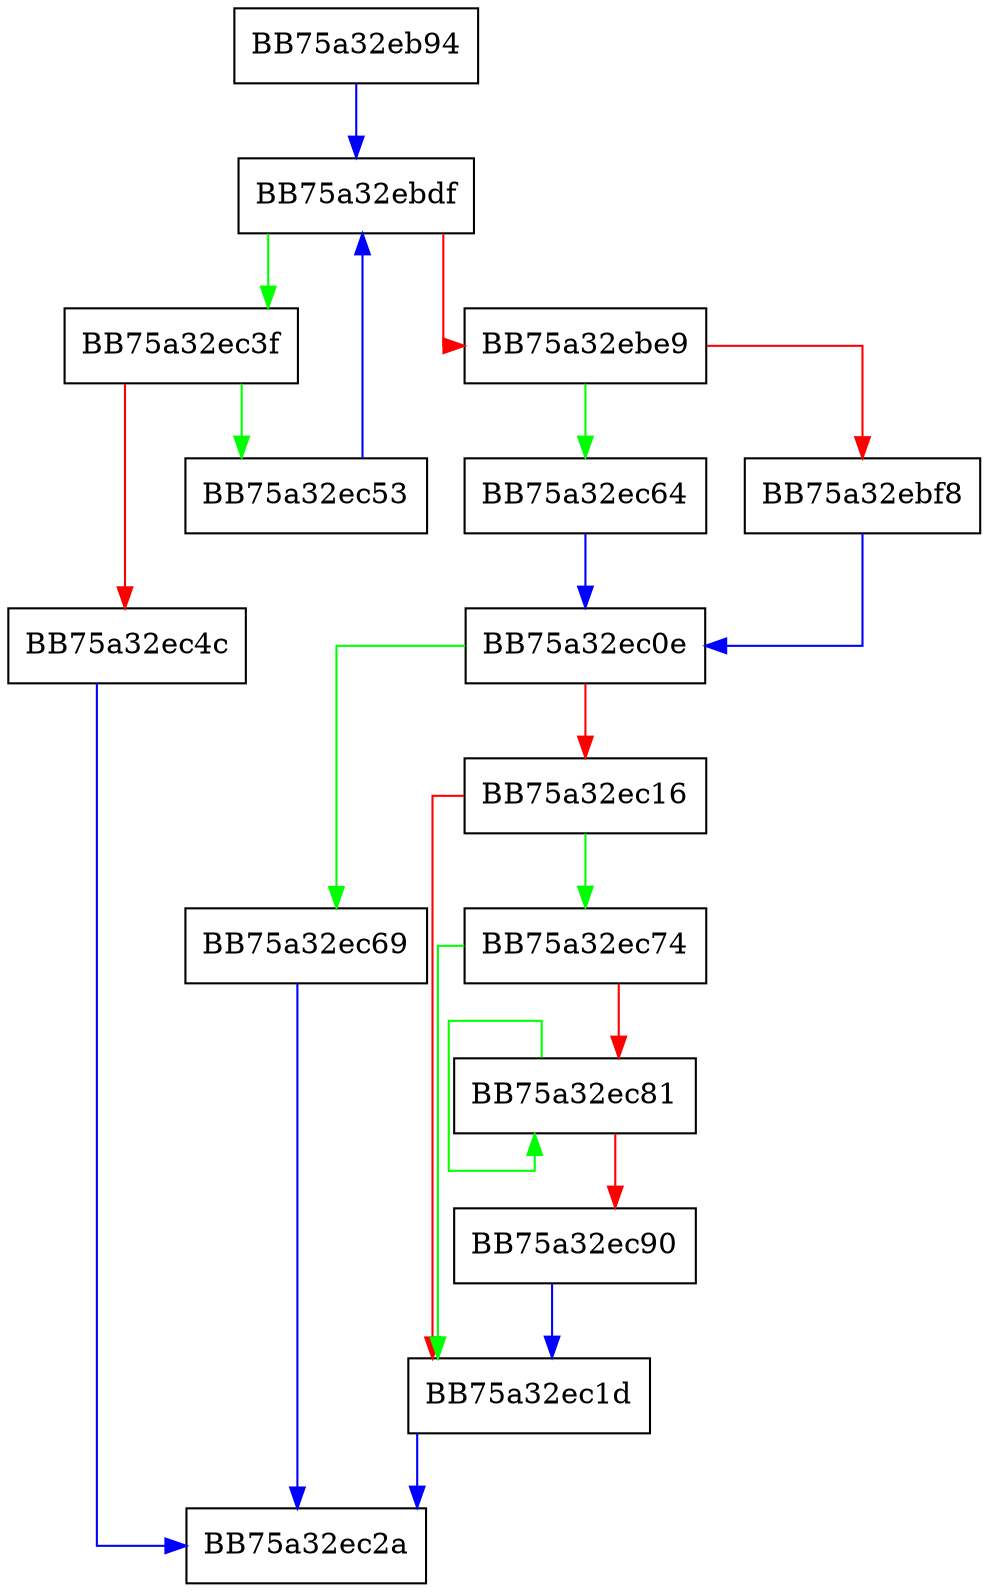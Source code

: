 digraph get_ID {
  node [shape="box"];
  graph [splines=ortho];
  BB75a32eb94 -> BB75a32ebdf [color="blue"];
  BB75a32ebdf -> BB75a32ec3f [color="green"];
  BB75a32ebdf -> BB75a32ebe9 [color="red"];
  BB75a32ebe9 -> BB75a32ec64 [color="green"];
  BB75a32ebe9 -> BB75a32ebf8 [color="red"];
  BB75a32ebf8 -> BB75a32ec0e [color="blue"];
  BB75a32ec0e -> BB75a32ec69 [color="green"];
  BB75a32ec0e -> BB75a32ec16 [color="red"];
  BB75a32ec16 -> BB75a32ec74 [color="green"];
  BB75a32ec16 -> BB75a32ec1d [color="red"];
  BB75a32ec1d -> BB75a32ec2a [color="blue"];
  BB75a32ec3f -> BB75a32ec53 [color="green"];
  BB75a32ec3f -> BB75a32ec4c [color="red"];
  BB75a32ec4c -> BB75a32ec2a [color="blue"];
  BB75a32ec53 -> BB75a32ebdf [color="blue"];
  BB75a32ec64 -> BB75a32ec0e [color="blue"];
  BB75a32ec69 -> BB75a32ec2a [color="blue"];
  BB75a32ec74 -> BB75a32ec1d [color="green"];
  BB75a32ec74 -> BB75a32ec81 [color="red"];
  BB75a32ec81 -> BB75a32ec81 [color="green"];
  BB75a32ec81 -> BB75a32ec90 [color="red"];
  BB75a32ec90 -> BB75a32ec1d [color="blue"];
}